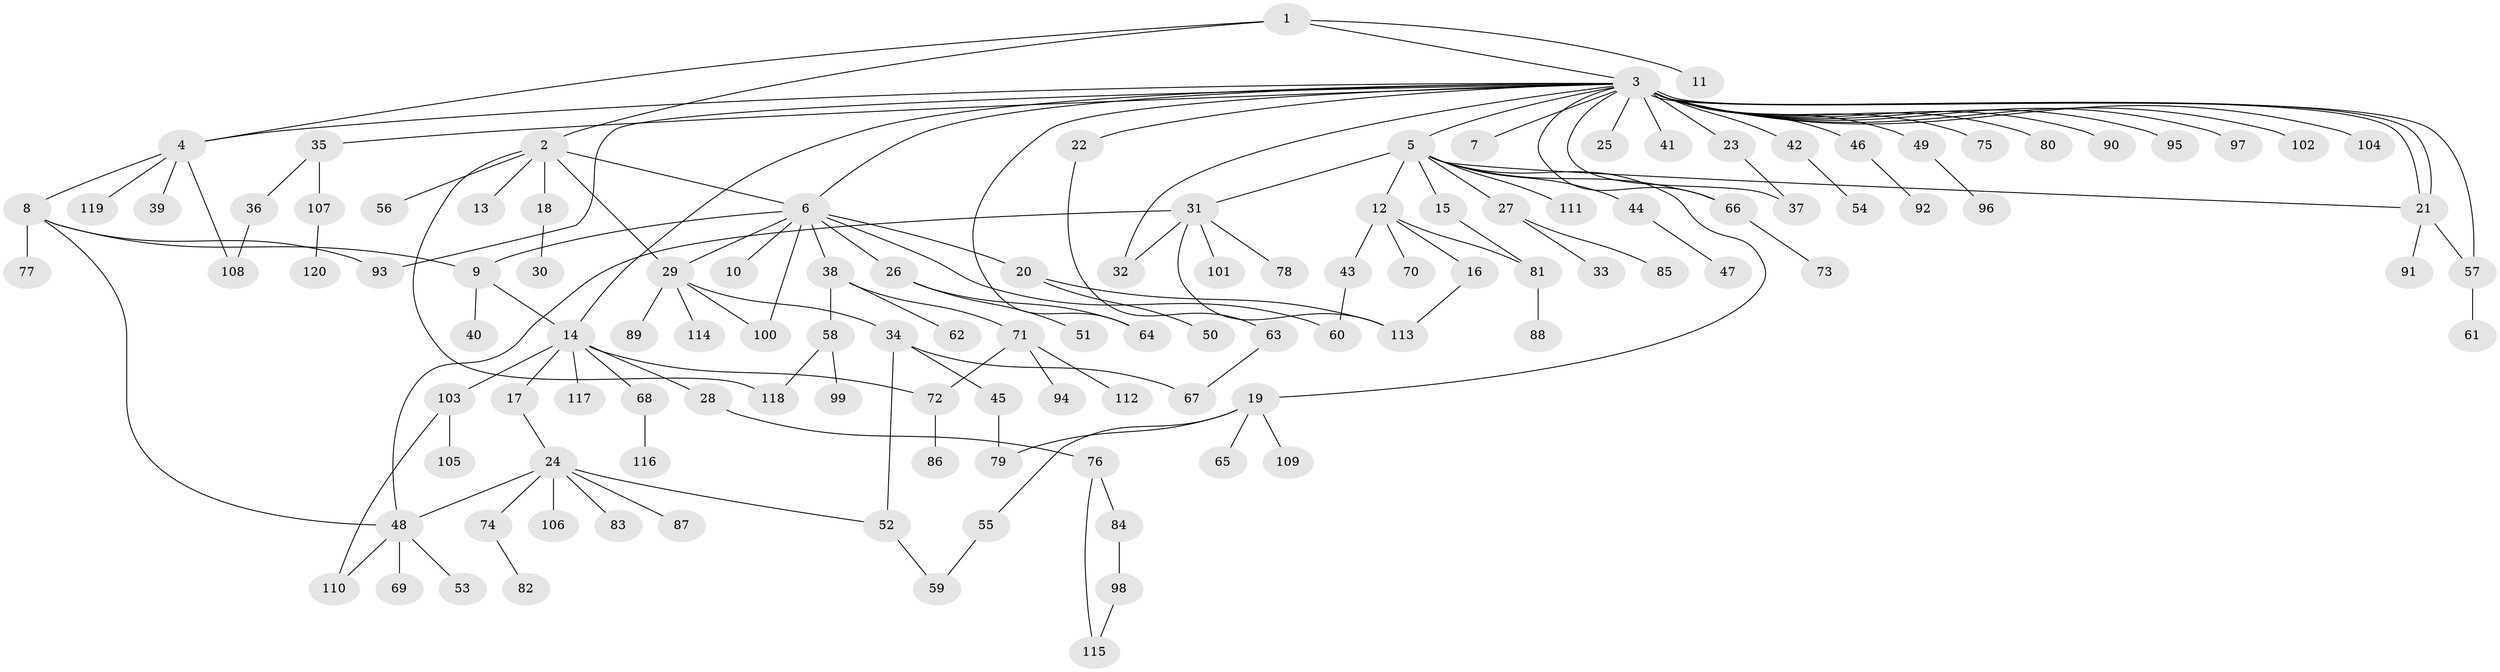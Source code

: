 // Generated by graph-tools (version 1.1) at 2025/49/03/09/25 03:49:55]
// undirected, 120 vertices, 148 edges
graph export_dot {
graph [start="1"]
  node [color=gray90,style=filled];
  1;
  2;
  3;
  4;
  5;
  6;
  7;
  8;
  9;
  10;
  11;
  12;
  13;
  14;
  15;
  16;
  17;
  18;
  19;
  20;
  21;
  22;
  23;
  24;
  25;
  26;
  27;
  28;
  29;
  30;
  31;
  32;
  33;
  34;
  35;
  36;
  37;
  38;
  39;
  40;
  41;
  42;
  43;
  44;
  45;
  46;
  47;
  48;
  49;
  50;
  51;
  52;
  53;
  54;
  55;
  56;
  57;
  58;
  59;
  60;
  61;
  62;
  63;
  64;
  65;
  66;
  67;
  68;
  69;
  70;
  71;
  72;
  73;
  74;
  75;
  76;
  77;
  78;
  79;
  80;
  81;
  82;
  83;
  84;
  85;
  86;
  87;
  88;
  89;
  90;
  91;
  92;
  93;
  94;
  95;
  96;
  97;
  98;
  99;
  100;
  101;
  102;
  103;
  104;
  105;
  106;
  107;
  108;
  109;
  110;
  111;
  112;
  113;
  114;
  115;
  116;
  117;
  118;
  119;
  120;
  1 -- 2;
  1 -- 3;
  1 -- 4;
  1 -- 11;
  2 -- 6;
  2 -- 13;
  2 -- 18;
  2 -- 29;
  2 -- 56;
  2 -- 118;
  3 -- 4;
  3 -- 5;
  3 -- 6;
  3 -- 7;
  3 -- 14;
  3 -- 21;
  3 -- 21;
  3 -- 22;
  3 -- 23;
  3 -- 25;
  3 -- 32;
  3 -- 35;
  3 -- 37;
  3 -- 41;
  3 -- 42;
  3 -- 46;
  3 -- 49;
  3 -- 57;
  3 -- 64;
  3 -- 66;
  3 -- 75;
  3 -- 80;
  3 -- 90;
  3 -- 93;
  3 -- 95;
  3 -- 97;
  3 -- 102;
  3 -- 104;
  4 -- 8;
  4 -- 39;
  4 -- 108;
  4 -- 119;
  5 -- 12;
  5 -- 15;
  5 -- 19;
  5 -- 21;
  5 -- 27;
  5 -- 31;
  5 -- 44;
  5 -- 66;
  5 -- 111;
  6 -- 9;
  6 -- 10;
  6 -- 20;
  6 -- 26;
  6 -- 29;
  6 -- 38;
  6 -- 60;
  6 -- 100;
  8 -- 9;
  8 -- 48;
  8 -- 77;
  8 -- 93;
  9 -- 14;
  9 -- 40;
  12 -- 16;
  12 -- 43;
  12 -- 70;
  12 -- 81;
  14 -- 17;
  14 -- 28;
  14 -- 68;
  14 -- 72;
  14 -- 103;
  14 -- 117;
  15 -- 81;
  16 -- 113;
  17 -- 24;
  18 -- 30;
  19 -- 55;
  19 -- 65;
  19 -- 79;
  19 -- 109;
  20 -- 50;
  20 -- 113;
  21 -- 57;
  21 -- 91;
  22 -- 63;
  23 -- 37;
  24 -- 48;
  24 -- 52;
  24 -- 74;
  24 -- 83;
  24 -- 87;
  24 -- 106;
  26 -- 51;
  26 -- 64;
  27 -- 33;
  27 -- 85;
  28 -- 76;
  29 -- 34;
  29 -- 89;
  29 -- 100;
  29 -- 114;
  31 -- 32;
  31 -- 48;
  31 -- 78;
  31 -- 101;
  31 -- 113;
  34 -- 45;
  34 -- 52;
  34 -- 67;
  35 -- 36;
  35 -- 107;
  36 -- 108;
  38 -- 58;
  38 -- 62;
  38 -- 71;
  42 -- 54;
  43 -- 60;
  44 -- 47;
  45 -- 79;
  46 -- 92;
  48 -- 53;
  48 -- 69;
  48 -- 110;
  49 -- 96;
  52 -- 59;
  55 -- 59;
  57 -- 61;
  58 -- 99;
  58 -- 118;
  63 -- 67;
  66 -- 73;
  68 -- 116;
  71 -- 72;
  71 -- 94;
  71 -- 112;
  72 -- 86;
  74 -- 82;
  76 -- 84;
  76 -- 115;
  81 -- 88;
  84 -- 98;
  98 -- 115;
  103 -- 105;
  103 -- 110;
  107 -- 120;
}
